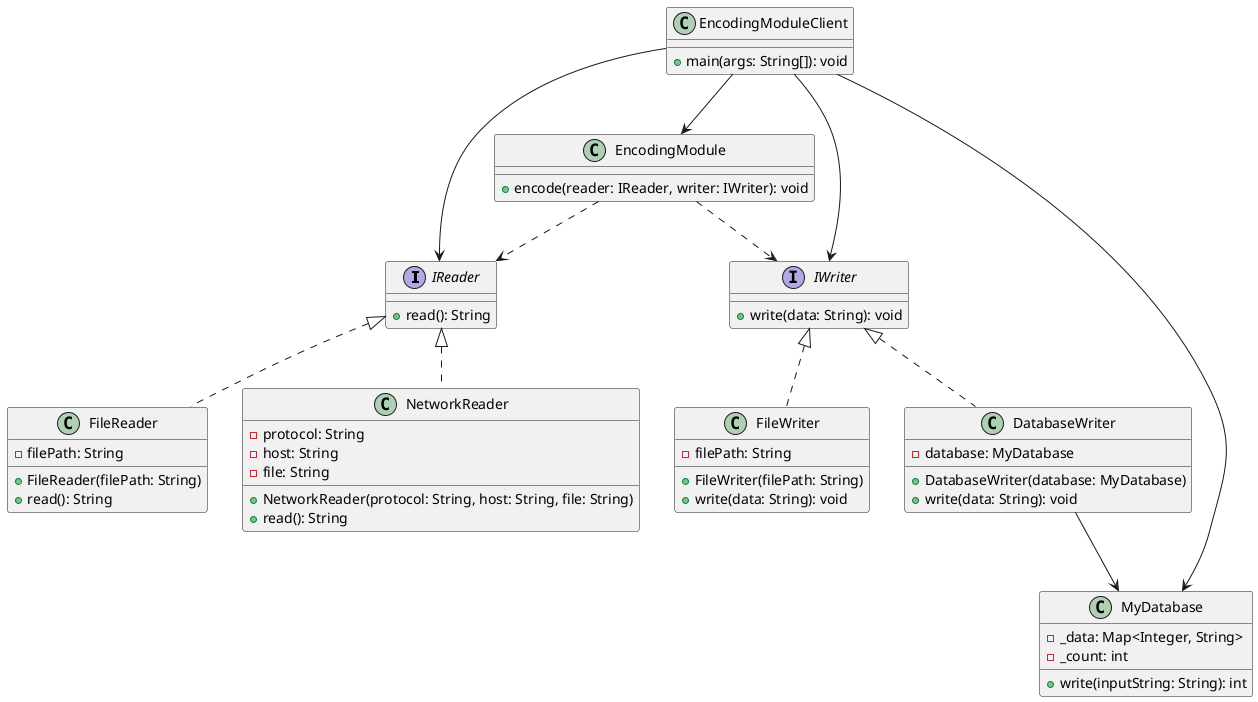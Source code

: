@startuml



  interface IReader {
    +read(): String
  }
  
  interface IWriter {
    +write(data: String): void
  }


  class EncodingModule {
    +encode(reader: IReader, writer: IWriter): void
  }


class FileReader implements IReader {
    -filePath: String
    +FileReader(filePath: String)
    +read(): String
  }
  
  class FileWriter implements IWriter {
    -filePath: String
    +FileWriter(filePath: String)
    +write(data: String): void
  }
  
  class NetworkReader implements IReader {
    -protocol: String
    -host: String
    -file: String
    +NetworkReader(protocol: String, host: String, file: String)
    +read(): String
  }
  
  class DatabaseWriter implements IWriter {
    -database: MyDatabase
    +DatabaseWriter(database: MyDatabase)
    +write(data: String): void
  }
  
  class MyDatabase {
    -_data: Map<Integer, String>
    -_count: int
    +write(inputString: String): int
  }


class EncodingModuleClient {
  +main(args: String[]): void
}


EncodingModule ..> IReader
EncodingModule ..> IWriter
DatabaseWriter --> MyDatabase
EncodingModuleClient --> EncodingModule
EncodingModuleClient --> IReader
EncodingModuleClient --> IWriter
EncodingModuleClient --> MyDatabase

@enduml